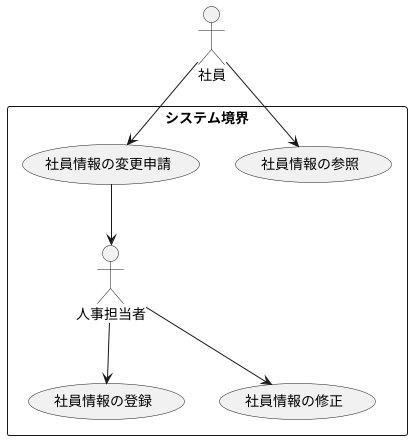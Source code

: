 @startuml 2-6
'left to right direction
actor 社員
rectangle システム境界 {
  actor 人事担当者
  社員 --> (社員情報の参照)
  人事担当者 --> (社員情報の登録)
  社員 --> (社員情報の変更申請)
  (社員情報の変更申請) --> 人事担当者
  人事担当者 --> (社員情報の修正)
}
@enduml